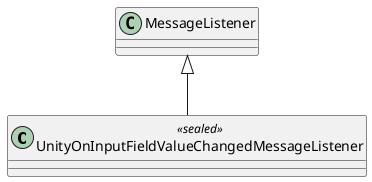 @startuml
class UnityOnInputFieldValueChangedMessageListener <<sealed>> {
}
MessageListener <|-- UnityOnInputFieldValueChangedMessageListener
@enduml
